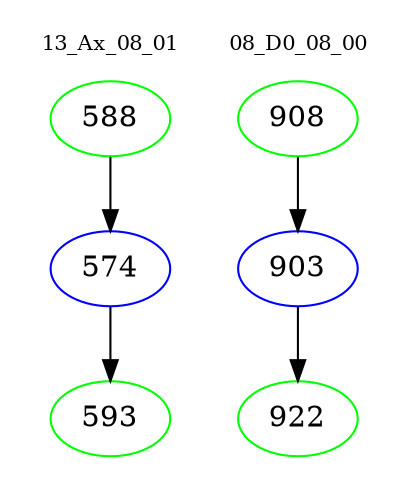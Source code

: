 digraph{
subgraph cluster_0 {
color = white
label = "13_Ax_08_01";
fontsize=10;
T0_588 [label="588", color="green"]
T0_588 -> T0_574 [color="black"]
T0_574 [label="574", color="blue"]
T0_574 -> T0_593 [color="black"]
T0_593 [label="593", color="green"]
}
subgraph cluster_1 {
color = white
label = "08_D0_08_00";
fontsize=10;
T1_908 [label="908", color="green"]
T1_908 -> T1_903 [color="black"]
T1_903 [label="903", color="blue"]
T1_903 -> T1_922 [color="black"]
T1_922 [label="922", color="green"]
}
}
